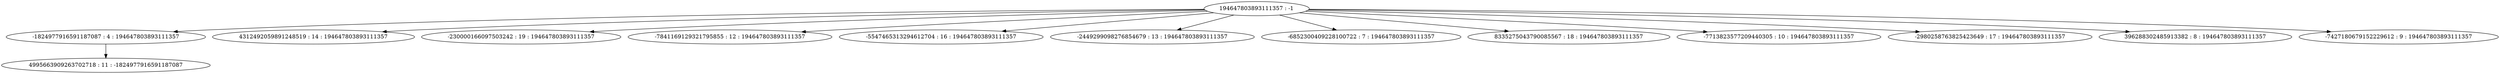 digraph "plots_20/tree_2.dot" {
	0 [label="194647803893111357 : -1"]
	1 [label="-1824977916591187087 : 4 : 194647803893111357"]
	2 [label="4312492059891248519 : 14 : 194647803893111357"]
	3 [label="-230000166097503242 : 19 : 194647803893111357"]
	4 [label="-7841169129321795855 : 12 : 194647803893111357"]
	5 [label="-5547465313294612704 : 16 : 194647803893111357"]
	6 [label="-2449299098276854679 : 13 : 194647803893111357"]
	7 [label="-6852300409228100722 : 7 : 194647803893111357"]
	8 [label="8335275043790085567 : 18 : 194647803893111357"]
	9 [label="-7713823577209440305 : 10 : 194647803893111357"]
	10 [label="-2980258763825423649 : 17 : 194647803893111357"]
	11 [label="396288302485913382 : 8 : 194647803893111357"]
	12 [label="-7427180679152229612 : 9 : 194647803893111357"]
	13 [label="4995663909263702718 : 11 : -1824977916591187087"]
	0 -> 1
	1 -> 13
	0 -> 2
	0 -> 3
	0 -> 4
	0 -> 5
	0 -> 6
	0 -> 7
	0 -> 8
	0 -> 9
	0 -> 10
	0 -> 11
	0 -> 12
}
